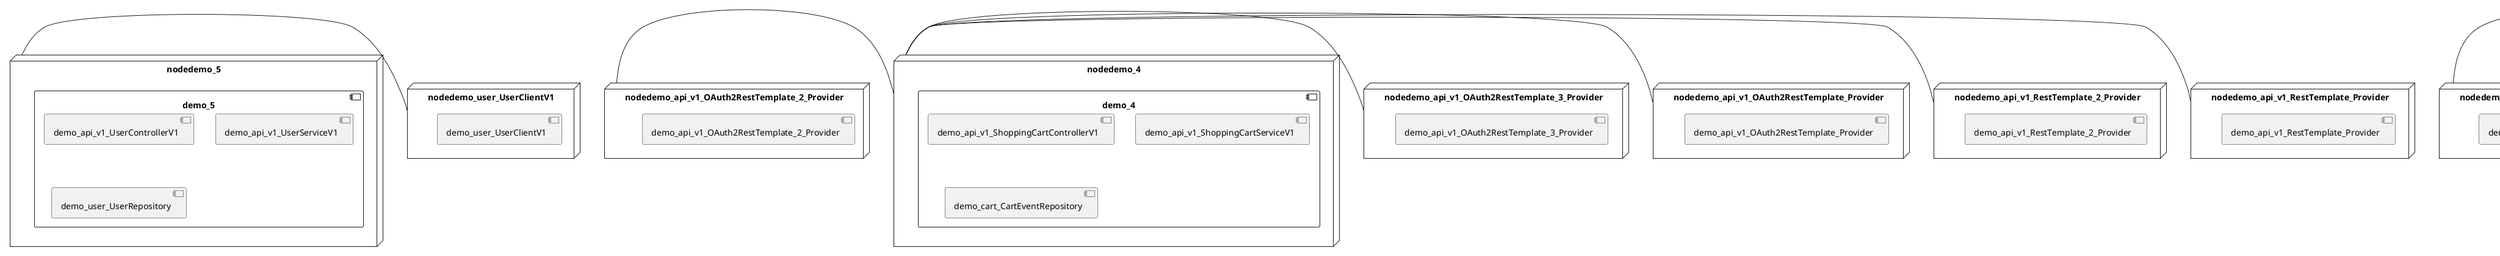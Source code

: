 @startuml
skinparam fixCircleLabelOverlapping true
skinparam componentStyle uml2
node nodedemo {
component demo {
[demo_UserController] [[kbastani-spring-cloud-event-sourcing-example.system#_85EkUCOrEe-Sfeeb-FgZmg]]
[demo_UserRepository] [[kbastani-spring-cloud-event-sourcing-example.system#_85EkUCOrEe-Sfeeb-FgZmg]]
[demo_UserService] [[kbastani-spring-cloud-event-sourcing-example.system#_85EkUCOrEe-Sfeeb-FgZmg]]
[demo_login_UserController] [[kbastani-spring-cloud-event-sourcing-example.system#_85EkUCOrEe-Sfeeb-FgZmg]]
}
}
node nodedemo_2 {
component demo_2 {
[demo_api_v1_CatalogControllerV1] [[kbastani-spring-cloud-event-sourcing-example.system#_85EkUCOrEe-Sfeeb-FgZmg]]
[demo_api_v1_CatalogServiceV1] [[kbastani-spring-cloud-event-sourcing-example.system#_85EkUCOrEe-Sfeeb-FgZmg]]
[demo_catalog_CatalogInfoRepository] [[kbastani-spring-cloud-event-sourcing-example.system#_85EkUCOrEe-Sfeeb-FgZmg]]
}
}
node nodedemo_3 {
component demo_3 {
[demo_api_v1_OrderControllerV1] [[kbastani-spring-cloud-event-sourcing-example.system#_85EkUCOrEe-Sfeeb-FgZmg]]
[demo_api_v1_OrderServiceV1] [[kbastani-spring-cloud-event-sourcing-example.system#_85EkUCOrEe-Sfeeb-FgZmg]]
[demo_config_DatabaseInitializer] [[kbastani-spring-cloud-event-sourcing-example.system#_85EkUCOrEe-Sfeeb-FgZmg]]
[demo_invoice_InvoiceRepository] [[kbastani-spring-cloud-event-sourcing-example.system#_85EkUCOrEe-Sfeeb-FgZmg]]
[demo_order_OrderEventRepository] [[kbastani-spring-cloud-event-sourcing-example.system#_85EkUCOrEe-Sfeeb-FgZmg]]
[demo_order_OrderRepository] [[kbastani-spring-cloud-event-sourcing-example.system#_85EkUCOrEe-Sfeeb-FgZmg]]
}
}
node nodedemo_4 {
component demo_4 {
[demo_api_v1_ShoppingCartControllerV1] [[kbastani-spring-cloud-event-sourcing-example.system#_85EkUCOrEe-Sfeeb-FgZmg]]
[demo_api_v1_ShoppingCartServiceV1] [[kbastani-spring-cloud-event-sourcing-example.system#_85EkUCOrEe-Sfeeb-FgZmg]]
[demo_cart_CartEventRepository] [[kbastani-spring-cloud-event-sourcing-example.system#_85EkUCOrEe-Sfeeb-FgZmg]]
}
}
node nodedemo_5 {
component demo_5 {
[demo_api_v1_UserControllerV1] [[kbastani-spring-cloud-event-sourcing-example.system#_85EkUCOrEe-Sfeeb-FgZmg]]
[demo_api_v1_UserServiceV1] [[kbastani-spring-cloud-event-sourcing-example.system#_85EkUCOrEe-Sfeeb-FgZmg]]
[demo_user_UserRepository] [[kbastani-spring-cloud-event-sourcing-example.system#_85EkUCOrEe-Sfeeb-FgZmg]]
}
}
node nodedemo_6 {
component demo_6 {
[DatabaseInitializer] [[kbastani-spring-cloud-event-sourcing-example.system#_85EkUCOrEe-Sfeeb-FgZmg]]
}
}
node nodedemo_7 {
component demo_7 {
[demo_account_AccountRepository] [[kbastani-spring-cloud-event-sourcing-example.system#_85EkUCOrEe-Sfeeb-FgZmg]]
[demo_api_v1_AccountControllerV1] [[kbastani-spring-cloud-event-sourcing-example.system#_85EkUCOrEe-Sfeeb-FgZmg]]
[demo_api_v1_AccountServiceV1] [[kbastani-spring-cloud-event-sourcing-example.system#_85EkUCOrEe-Sfeeb-FgZmg]]
}
}
node nodedemo_v1 {
component demo_v1 {
[demo_v1_InventoryControllerV1] [[kbastani-spring-cloud-event-sourcing-example.system#_85EkUCOrEe-Sfeeb-FgZmg]]
[demo_v1_InventoryServiceV1] [[kbastani-spring-cloud-event-sourcing-example.system#_85EkUCOrEe-Sfeeb-FgZmg]]
}
}
node nodedemo_api_v1_OAuth2RestTemplate_2_Provider {
[demo_api_v1_OAuth2RestTemplate_2_Provider] [[kbastani-spring-cloud-event-sourcing-example.system#_85EkUCOrEe-Sfeeb-FgZmg]]
}
node nodedemo_api_v1_OAuth2RestTemplate_3_Provider {
[demo_api_v1_OAuth2RestTemplate_3_Provider] [[kbastani-spring-cloud-event-sourcing-example.system#_85EkUCOrEe-Sfeeb-FgZmg]]
}
node nodedemo_api_v1_OAuth2RestTemplate_Provider {
[demo_api_v1_OAuth2RestTemplate_Provider] [[kbastani-spring-cloud-event-sourcing-example.system#_85EkUCOrEe-Sfeeb-FgZmg]]
}
node nodedemo_api_v1_RestTemplate_2_Provider {
[demo_api_v1_RestTemplate_2_Provider] [[kbastani-spring-cloud-event-sourcing-example.system#_85EkUCOrEe-Sfeeb-FgZmg]]
}
node nodedemo_api_v1_RestTemplate_Provider {
[demo_api_v1_RestTemplate_Provider] [[kbastani-spring-cloud-event-sourcing-example.system#_85EkUCOrEe-Sfeeb-FgZmg]]
}
node nodedemo_inventory_InventoryRepository_Provider {
[demo_inventory_InventoryRepository_Provider] [[kbastani-spring-cloud-event-sourcing-example.system#_85EkUCOrEe-Sfeeb-FgZmg]]
}
node nodedemo_login_AuthenticationManager_Provider {
[demo_login_AuthenticationManager_Provider] [[kbastani-spring-cloud-event-sourcing-example.system#_85EkUCOrEe-Sfeeb-FgZmg]]
}
node nodedemo_login_ClientDetailsService_Provider {
[demo_login_ClientDetailsService_Provider] [[kbastani-spring-cloud-event-sourcing-example.system#_85EkUCOrEe-Sfeeb-FgZmg]]
}
node nodedemo_login_HttpSessionSecurityContextRepository_Provider {
[demo_login_HttpSessionSecurityContextRepository_Provider] [[kbastani-spring-cloud-event-sourcing-example.system#_85EkUCOrEe-Sfeeb-FgZmg]]
}
node nodedemo_login_LoginController {
[demo_login_LoginController] [[kbastani-spring-cloud-event-sourcing-example.system#_85EkUCOrEe-Sfeeb-FgZmg]]
}
node nodedemo_product_ProductRepository_Provider {
[demo_product_ProductRepository_Provider] [[kbastani-spring-cloud-event-sourcing-example.system#_85EkUCOrEe-Sfeeb-FgZmg]]
}
node nodedemo_user_UserClientV1 {
[demo_user_UserClientV1] [[kbastani-spring-cloud-event-sourcing-example.system#_85EkUCOrEe-Sfeeb-FgZmg]]
}
node nodedemo_v1_Session_Provider {
[demo_v1_Session_Provider] [[kbastani-spring-cloud-event-sourcing-example.system#_85EkUCOrEe-Sfeeb-FgZmg]]
}
[nodedemo_5] - [nodedemo_user_UserClientV1]
[nodedemo_api_v1_OAuth2RestTemplate_2_Provider] - [nodedemo_4]
[nodedemo_api_v1_OAuth2RestTemplate_3_Provider] - [nodedemo_4]
[nodedemo_api_v1_OAuth2RestTemplate_Provider] - [nodedemo_4]
[nodedemo_api_v1_RestTemplate_2_Provider] - [nodedemo_4]
[nodedemo_api_v1_RestTemplate_Provider] - [nodedemo_4]
[nodedemo_inventory_InventoryRepository_Provider] - [nodedemo_v1]
[nodedemo_login_AuthenticationManager_Provider] - [nodedemo_login_LoginController]
[nodedemo_login_ClientDetailsService_Provider] - [nodedemo_login_LoginController]
[nodedemo_login_HttpSessionSecurityContextRepository_Provider] - [nodedemo_login_LoginController]
[nodedemo_product_ProductRepository_Provider] - [nodedemo_v1]
[nodedemo_v1_Session_Provider] - [nodedemo_v1]

@enduml
